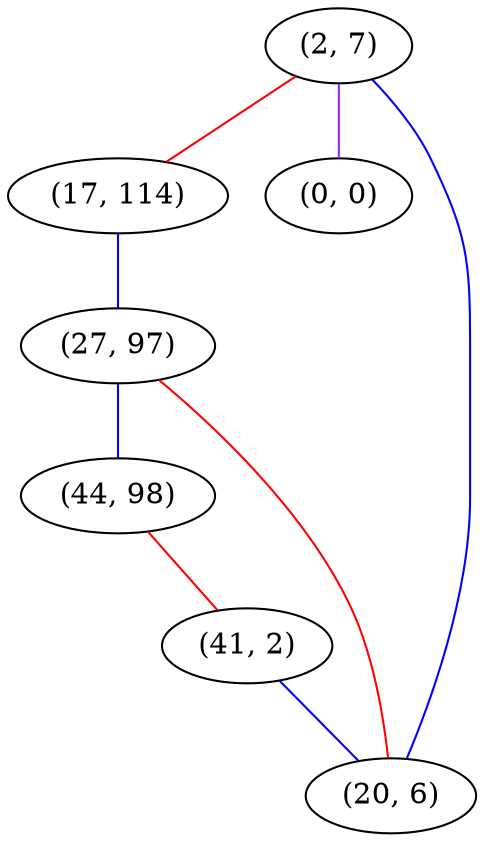 graph "" {
"(2, 7)";
"(17, 114)";
"(27, 97)";
"(44, 98)";
"(41, 2)";
"(0, 0)";
"(20, 6)";
"(2, 7)" -- "(17, 114)"  [color=red, key=0, weight=1];
"(2, 7)" -- "(0, 0)"  [color=purple, key=0, weight=4];
"(2, 7)" -- "(20, 6)"  [color=blue, key=0, weight=3];
"(17, 114)" -- "(27, 97)"  [color=blue, key=0, weight=3];
"(27, 97)" -- "(44, 98)"  [color=blue, key=0, weight=3];
"(27, 97)" -- "(20, 6)"  [color=red, key=0, weight=1];
"(44, 98)" -- "(41, 2)"  [color=red, key=0, weight=1];
"(41, 2)" -- "(20, 6)"  [color=blue, key=0, weight=3];
}

